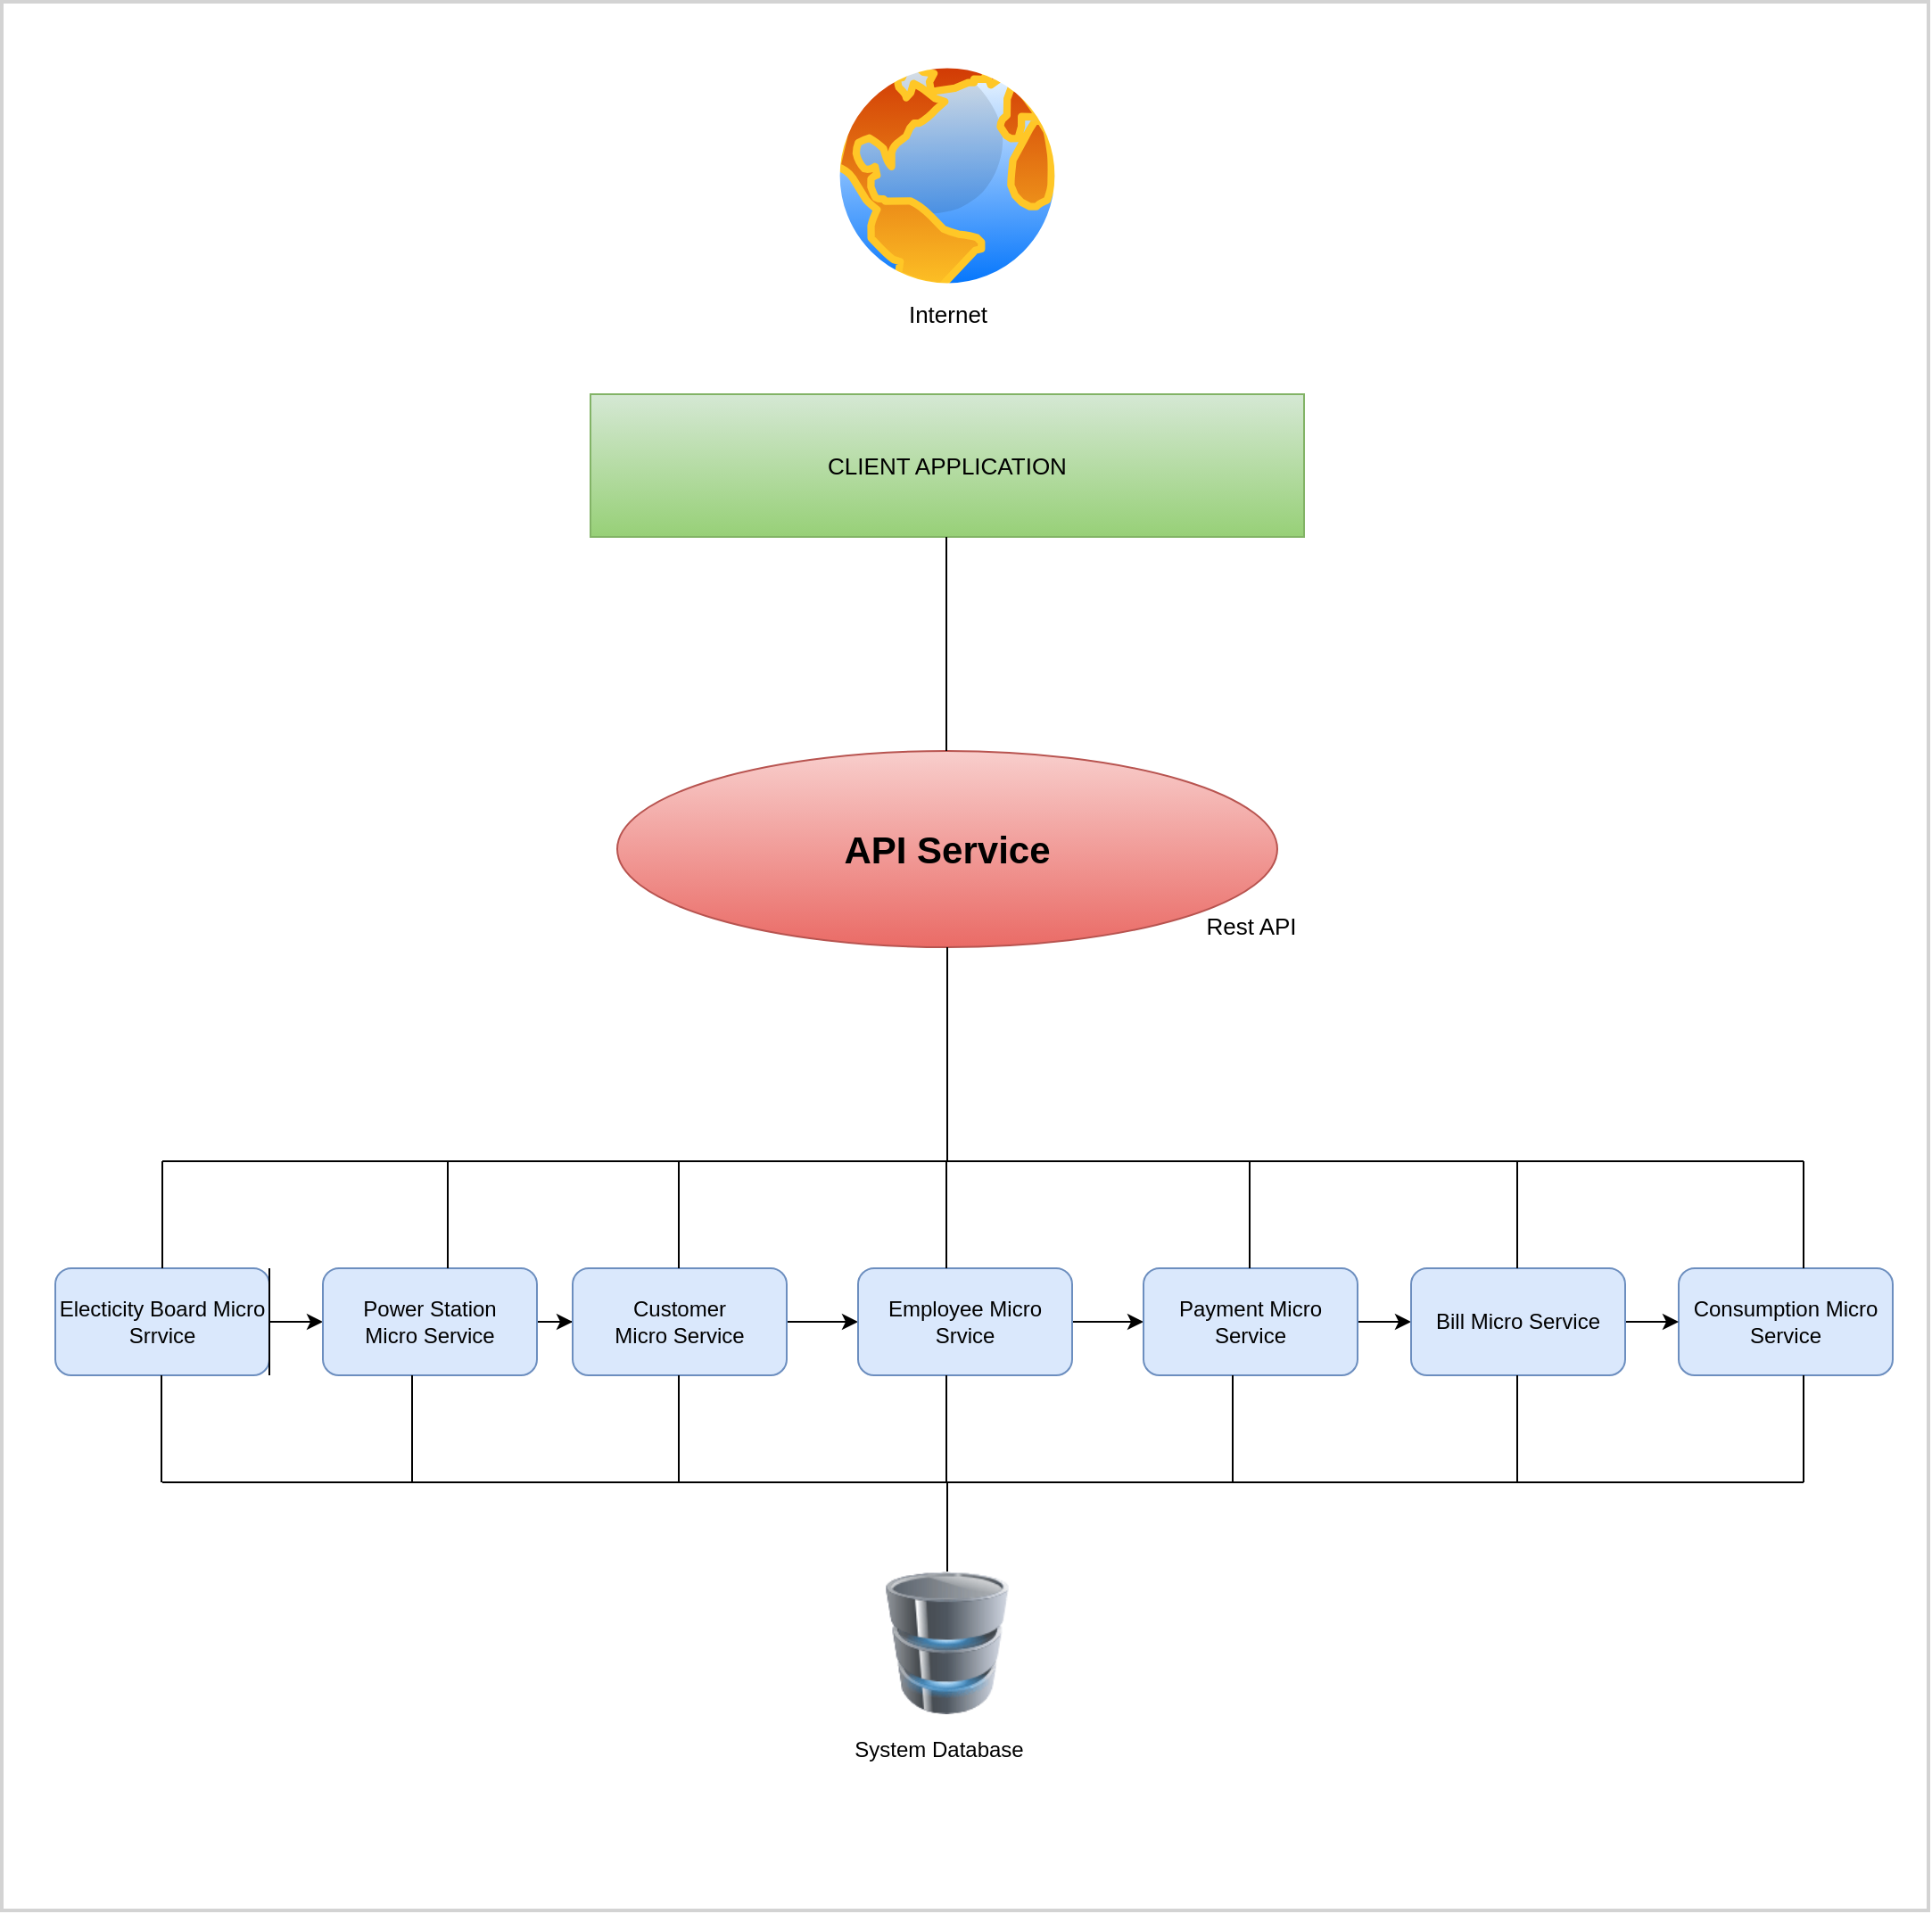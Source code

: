 <mxfile version="17.4.2" type="device"><diagram id="zGoicchKuuLYZsiKaIsH" name="Page-1"><mxGraphModel dx="3483" dy="2827" grid="1" gridSize="10" guides="1" tooltips="1" connect="1" arrows="1" fold="1" page="1" pageScale="1" pageWidth="827" pageHeight="1169" math="0" shadow="0"><root><mxCell id="0"/><mxCell id="1" parent="0"/><mxCell id="LmN5lG9A0Leng80DxkIv-1" value="" style="image;html=1;image=img/lib/clip_art/computers/Database_128x128.png" vertex="1" parent="1"><mxGeometry x="440" y="610" width="80" height="80" as="geometry"/></mxCell><mxCell id="LmN5lG9A0Leng80DxkIv-2" value="System Database" style="text;html=1;align=center;verticalAlign=middle;resizable=0;points=[];autosize=1;strokeColor=none;fillColor=none;" vertex="1" parent="1"><mxGeometry x="420" y="700" width="110" height="20" as="geometry"/></mxCell><mxCell id="LmN5lG9A0Leng80DxkIv-15" value="" style="edgeStyle=orthogonalEdgeStyle;rounded=0;orthogonalLoop=1;jettySize=auto;html=1;" edge="1" parent="1" source="LmN5lG9A0Leng80DxkIv-3" target="LmN5lG9A0Leng80DxkIv-5"><mxGeometry relative="1" as="geometry"/></mxCell><mxCell id="LmN5lG9A0Leng80DxkIv-3" value="Electicity Board Micro Srrvice" style="rounded=1;whiteSpace=wrap;html=1;fillColor=#dae8fc;strokeColor=#6c8ebf;" vertex="1" parent="1"><mxGeometry x="-20" y="440" width="120" height="60" as="geometry"/></mxCell><mxCell id="LmN5lG9A0Leng80DxkIv-20" value="" style="edgeStyle=orthogonalEdgeStyle;rounded=0;orthogonalLoop=1;jettySize=auto;html=1;" edge="1" parent="1" source="LmN5lG9A0Leng80DxkIv-5" target="LmN5lG9A0Leng80DxkIv-7"><mxGeometry relative="1" as="geometry"/></mxCell><mxCell id="LmN5lG9A0Leng80DxkIv-5" value="Power Station&lt;br&gt;Micro Service" style="rounded=1;whiteSpace=wrap;html=1;fillColor=#dae8fc;strokeColor=#6c8ebf;" vertex="1" parent="1"><mxGeometry x="130" y="440" width="120" height="60" as="geometry"/></mxCell><mxCell id="LmN5lG9A0Leng80DxkIv-6" value="Consumption Micro Service" style="rounded=1;whiteSpace=wrap;html=1;fillColor=#dae8fc;strokeColor=#6c8ebf;" vertex="1" parent="1"><mxGeometry x="890" y="440" width="120" height="60" as="geometry"/></mxCell><mxCell id="LmN5lG9A0Leng80DxkIv-19" value="" style="edgeStyle=orthogonalEdgeStyle;rounded=0;orthogonalLoop=1;jettySize=auto;html=1;" edge="1" parent="1" source="LmN5lG9A0Leng80DxkIv-7" target="LmN5lG9A0Leng80DxkIv-8"><mxGeometry relative="1" as="geometry"/></mxCell><mxCell id="LmN5lG9A0Leng80DxkIv-7" value="Customer&lt;br&gt;Micro Service" style="rounded=1;whiteSpace=wrap;html=1;fillColor=#dae8fc;strokeColor=#6c8ebf;" vertex="1" parent="1"><mxGeometry x="270" y="440" width="120" height="60" as="geometry"/></mxCell><mxCell id="LmN5lG9A0Leng80DxkIv-16" value="" style="edgeStyle=orthogonalEdgeStyle;rounded=0;orthogonalLoop=1;jettySize=auto;html=1;" edge="1" parent="1" source="LmN5lG9A0Leng80DxkIv-8" target="LmN5lG9A0Leng80DxkIv-9"><mxGeometry relative="1" as="geometry"/></mxCell><mxCell id="LmN5lG9A0Leng80DxkIv-8" value="Employee Micro Srvice" style="rounded=1;whiteSpace=wrap;html=1;fillColor=#dae8fc;strokeColor=#6c8ebf;" vertex="1" parent="1"><mxGeometry x="430" y="440" width="120" height="60" as="geometry"/></mxCell><mxCell id="LmN5lG9A0Leng80DxkIv-17" value="" style="edgeStyle=orthogonalEdgeStyle;rounded=0;orthogonalLoop=1;jettySize=auto;html=1;" edge="1" parent="1" source="LmN5lG9A0Leng80DxkIv-9" target="LmN5lG9A0Leng80DxkIv-10"><mxGeometry relative="1" as="geometry"/></mxCell><mxCell id="LmN5lG9A0Leng80DxkIv-9" value="Payment Micro Service" style="rounded=1;whiteSpace=wrap;html=1;fillColor=#dae8fc;strokeColor=#6c8ebf;" vertex="1" parent="1"><mxGeometry x="590" y="440" width="120" height="60" as="geometry"/></mxCell><mxCell id="LmN5lG9A0Leng80DxkIv-18" value="" style="edgeStyle=orthogonalEdgeStyle;rounded=0;orthogonalLoop=1;jettySize=auto;html=1;" edge="1" parent="1" source="LmN5lG9A0Leng80DxkIv-10" target="LmN5lG9A0Leng80DxkIv-6"><mxGeometry relative="1" as="geometry"/></mxCell><mxCell id="LmN5lG9A0Leng80DxkIv-10" value="Bill Micro Service" style="rounded=1;whiteSpace=wrap;html=1;fillColor=#dae8fc;strokeColor=#6c8ebf;" vertex="1" parent="1"><mxGeometry x="740" y="440" width="120" height="60" as="geometry"/></mxCell><mxCell id="LmN5lG9A0Leng80DxkIv-11" value="" style="endArrow=none;html=1;rounded=0;" edge="1" parent="1" source="LmN5lG9A0Leng80DxkIv-1"><mxGeometry width="50" height="50" relative="1" as="geometry"><mxPoint x="550" y="440" as="sourcePoint"/><mxPoint x="480" y="560" as="targetPoint"/></mxGeometry></mxCell><mxCell id="LmN5lG9A0Leng80DxkIv-12" value="" style="endArrow=none;html=1;rounded=0;" edge="1" parent="1"><mxGeometry width="50" height="50" relative="1" as="geometry"><mxPoint x="40" y="560" as="sourcePoint"/><mxPoint x="960" y="560" as="targetPoint"/></mxGeometry></mxCell><mxCell id="LmN5lG9A0Leng80DxkIv-14" value="" style="endArrow=none;html=1;rounded=0;" edge="1" parent="1"><mxGeometry width="50" height="50" relative="1" as="geometry"><mxPoint x="40" y="380" as="sourcePoint"/><mxPoint x="960" y="380" as="targetPoint"/></mxGeometry></mxCell><mxCell id="LmN5lG9A0Leng80DxkIv-21" value="" style="endArrow=none;html=1;rounded=0;" edge="1" parent="1" source="LmN5lG9A0Leng80DxkIv-3"><mxGeometry width="50" height="50" relative="1" as="geometry"><mxPoint x="550" y="400" as="sourcePoint"/><mxPoint x="40" y="380" as="targetPoint"/></mxGeometry></mxCell><mxCell id="LmN5lG9A0Leng80DxkIv-22" value="" style="endArrow=none;html=1;rounded=0;" edge="1" parent="1"><mxGeometry width="50" height="50" relative="1" as="geometry"><mxPoint x="200" y="440" as="sourcePoint"/><mxPoint x="200" y="380" as="targetPoint"/><Array as="points"><mxPoint x="200" y="410"/></Array></mxGeometry></mxCell><mxCell id="LmN5lG9A0Leng80DxkIv-23" value="" style="endArrow=none;html=1;rounded=0;" edge="1" parent="1"><mxGeometry width="50" height="50" relative="1" as="geometry"><mxPoint x="329.5" y="440" as="sourcePoint"/><mxPoint x="329.5" y="380" as="targetPoint"/></mxGeometry></mxCell><mxCell id="LmN5lG9A0Leng80DxkIv-24" value="" style="endArrow=none;html=1;rounded=0;" edge="1" parent="1"><mxGeometry width="50" height="50" relative="1" as="geometry"><mxPoint x="479.5" y="440" as="sourcePoint"/><mxPoint x="479.5" y="380" as="targetPoint"/></mxGeometry></mxCell><mxCell id="LmN5lG9A0Leng80DxkIv-25" value="" style="endArrow=none;html=1;rounded=0;" edge="1" parent="1"><mxGeometry width="50" height="50" relative="1" as="geometry"><mxPoint x="649.5" y="440" as="sourcePoint"/><mxPoint x="649.5" y="380" as="targetPoint"/></mxGeometry></mxCell><mxCell id="LmN5lG9A0Leng80DxkIv-26" value="" style="endArrow=none;html=1;rounded=0;" edge="1" parent="1"><mxGeometry width="50" height="50" relative="1" as="geometry"><mxPoint x="799.5" y="440" as="sourcePoint"/><mxPoint x="799.5" y="380" as="targetPoint"/></mxGeometry></mxCell><mxCell id="LmN5lG9A0Leng80DxkIv-27" value="" style="endArrow=none;html=1;rounded=0;" edge="1" parent="1"><mxGeometry width="50" height="50" relative="1" as="geometry"><mxPoint x="100" y="500" as="sourcePoint"/><mxPoint x="100" y="440" as="targetPoint"/></mxGeometry></mxCell><mxCell id="LmN5lG9A0Leng80DxkIv-28" value="" style="endArrow=none;html=1;rounded=0;" edge="1" parent="1"><mxGeometry width="50" height="50" relative="1" as="geometry"><mxPoint x="960" y="440" as="sourcePoint"/><mxPoint x="960" y="380" as="targetPoint"/></mxGeometry></mxCell><mxCell id="LmN5lG9A0Leng80DxkIv-29" value="" style="endArrow=none;html=1;rounded=0;" edge="1" parent="1"><mxGeometry width="50" height="50" relative="1" as="geometry"><mxPoint x="39.5" y="560" as="sourcePoint"/><mxPoint x="39.5" y="500" as="targetPoint"/></mxGeometry></mxCell><mxCell id="LmN5lG9A0Leng80DxkIv-30" value="" style="endArrow=none;html=1;rounded=0;" edge="1" parent="1"><mxGeometry width="50" height="50" relative="1" as="geometry"><mxPoint x="329.5" y="560" as="sourcePoint"/><mxPoint x="329.5" y="500" as="targetPoint"/></mxGeometry></mxCell><mxCell id="LmN5lG9A0Leng80DxkIv-31" value="" style="endArrow=none;html=1;rounded=0;" edge="1" parent="1"><mxGeometry width="50" height="50" relative="1" as="geometry"><mxPoint x="180" y="560" as="sourcePoint"/><mxPoint x="180" y="500" as="targetPoint"/></mxGeometry></mxCell><mxCell id="LmN5lG9A0Leng80DxkIv-32" value="" style="endArrow=none;html=1;rounded=0;" edge="1" parent="1"><mxGeometry width="50" height="50" relative="1" as="geometry"><mxPoint x="479.5" y="560" as="sourcePoint"/><mxPoint x="479.5" y="500" as="targetPoint"/></mxGeometry></mxCell><mxCell id="LmN5lG9A0Leng80DxkIv-34" value="" style="endArrow=none;html=1;rounded=0;" edge="1" parent="1"><mxGeometry width="50" height="50" relative="1" as="geometry"><mxPoint x="640" y="560" as="sourcePoint"/><mxPoint x="640" y="500" as="targetPoint"/></mxGeometry></mxCell><mxCell id="LmN5lG9A0Leng80DxkIv-36" value="" style="endArrow=none;html=1;rounded=0;" edge="1" parent="1"><mxGeometry width="50" height="50" relative="1" as="geometry"><mxPoint x="799.5" y="560" as="sourcePoint"/><mxPoint x="799.5" y="500" as="targetPoint"/></mxGeometry></mxCell><mxCell id="LmN5lG9A0Leng80DxkIv-37" value="" style="endArrow=none;html=1;rounded=0;" edge="1" parent="1"><mxGeometry width="50" height="50" relative="1" as="geometry"><mxPoint x="960" y="560" as="sourcePoint"/><mxPoint x="960" y="500" as="targetPoint"/></mxGeometry></mxCell><mxCell id="LmN5lG9A0Leng80DxkIv-39" value="&lt;font style=&quot;font-size: 21px&quot;&gt;&lt;b&gt;API Service&lt;/b&gt;&lt;/font&gt;" style="ellipse;whiteSpace=wrap;html=1;fillColor=#f8cecc;gradientColor=#ea6b66;strokeColor=#b85450;" vertex="1" parent="1"><mxGeometry x="295" y="150" width="370" height="110" as="geometry"/></mxCell><mxCell id="LmN5lG9A0Leng80DxkIv-40" value="" style="endArrow=none;html=1;rounded=0;" edge="1" parent="1"><mxGeometry width="50" height="50" relative="1" as="geometry"><mxPoint x="480" y="380" as="sourcePoint"/><mxPoint x="480" y="260" as="targetPoint"/></mxGeometry></mxCell><mxCell id="LmN5lG9A0Leng80DxkIv-41" value="&lt;font style=&quot;font-size: 13px&quot;&gt;Rest API&lt;/font&gt;" style="text;html=1;align=center;verticalAlign=middle;resizable=0;points=[];autosize=1;strokeColor=none;fillColor=none;fontSize=21;" vertex="1" parent="1"><mxGeometry x="615" y="230" width="70" height="30" as="geometry"/></mxCell><mxCell id="LmN5lG9A0Leng80DxkIv-42" value="CLIENT APPLICATION" style="rounded=0;whiteSpace=wrap;html=1;fontSize=13;fillColor=#d5e8d4;gradientColor=#97d077;strokeColor=#82b366;" vertex="1" parent="1"><mxGeometry x="280" y="-50" width="400" height="80" as="geometry"/></mxCell><mxCell id="LmN5lG9A0Leng80DxkIv-43" value="" style="endArrow=none;html=1;rounded=0;" edge="1" parent="1"><mxGeometry width="50" height="50" relative="1" as="geometry"><mxPoint x="479.5" y="150" as="sourcePoint"/><mxPoint x="479.5" y="30" as="targetPoint"/></mxGeometry></mxCell><mxCell id="LmN5lG9A0Leng80DxkIv-44" value="" style="aspect=fixed;perimeter=ellipsePerimeter;html=1;align=center;shadow=0;dashed=0;spacingTop=3;image;image=img/lib/active_directory/internet_globe.svg;fontSize=13;" vertex="1" parent="1"><mxGeometry x="412.5" y="-240" width="135" height="135" as="geometry"/></mxCell><mxCell id="LmN5lG9A0Leng80DxkIv-45" value="Internet" style="text;html=1;align=center;verticalAlign=middle;resizable=0;points=[];autosize=1;strokeColor=none;fillColor=none;fontSize=13;" vertex="1" parent="1"><mxGeometry x="450" y="-105" width="60" height="20" as="geometry"/></mxCell><mxCell id="LmN5lG9A0Leng80DxkIv-46" value="" style="rounded=0;whiteSpace=wrap;html=1;fillColor=none;strokeColor=#d3d3d3;strokeWidth=2;fontSize=13;" vertex="1" parent="1"><mxGeometry x="-50" y="-270" width="1080" height="1070" as="geometry"/></mxCell></root></mxGraphModel></diagram></mxfile>